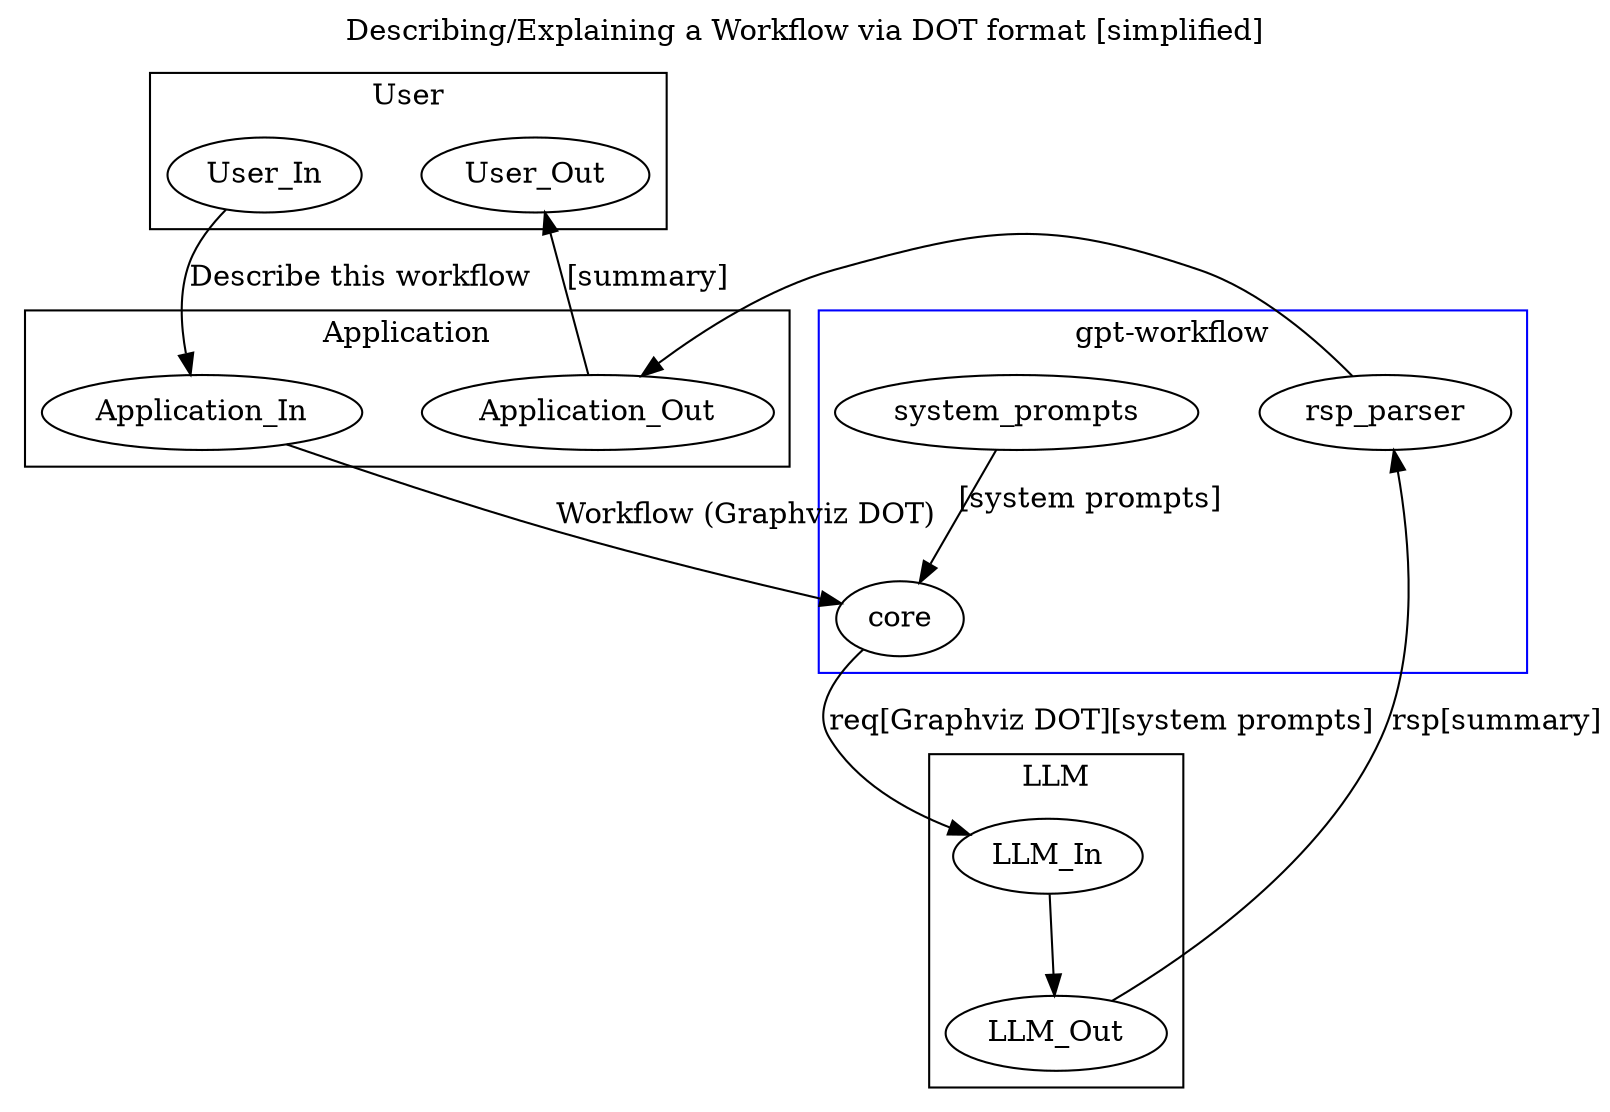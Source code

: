 digraph G {
    graph [
        label = "Describing/Explaining a Workflow via DOT format [simplified]"
        labelloc = t

        //dpi = 200
        ranksep=0.65
        nodesep=0.40
        rankdir=TB

        len=0
    ]

  subgraph cluster_0 {
    label = "User";

    User_In
    User_Out
  }

  subgraph cluster_1 {
    color=blue
    label = "gpt-workflow";

    core
    rsp_parser
    system_prompts
  }

  subgraph cluster_2 {
    label = "LLM";

    LLM_In
    LLM_Out
  }

  subgraph cluster_3 {
    label = "Application";

    Application_In
    Application_Out
  }

    User_In -> Application_In [label="Describe this workflow"]
    
    Application_In -> core [label="Workflow (Graphviz DOT)"]
    system_prompts -> core [xlabel="[system prompts]"]
    
    core -> LLM_In [label="req[Graphviz DOT][system prompts]"]
    
    LLM_In -> LLM_Out
    
    LLM_Out -> rsp_parser [label="rsp[summary]"]

    rsp_parser -> Application_Out
    Application_Out -> User_Out [label="[summary]"]
}
